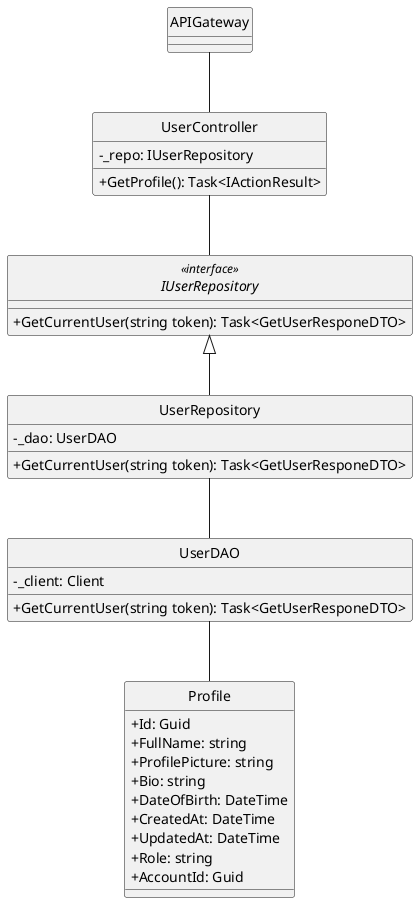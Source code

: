 @startuml getUserById
hide circle
skinparam classAttributeIconSize 0
skinparam linetype ortho

class APIGateway {
}

class UserController{
    - _repo: IUserRepository
    + GetProfile(): Task<IActionResult>
}

interface IUserRepository<<interface>> {
    + GetCurrentUser(string token): Task<GetUserResponeDTO>
}

class UserRepository {
    - _dao: UserDAO
    + GetCurrentUser(string token): Task<GetUserResponeDTO>
}

class UserDAO {
    - _client: Client
    + GetCurrentUser(string token): Task<GetUserResponeDTO>
}

class Profile {
    + Id: Guid
    + FullName: string
    + ProfilePicture: string
    + Bio: string
    + DateOfBirth: DateTime
    + CreatedAt: DateTime
    + UpdatedAt: DateTime
    + Role: string
    + AccountId: Guid
}

APIGateway -- UserController
UserController -- IUserRepository 
IUserRepository <|-- UserRepository

UserRepository -- UserDAO

UserDAO -- Profile

@enduml